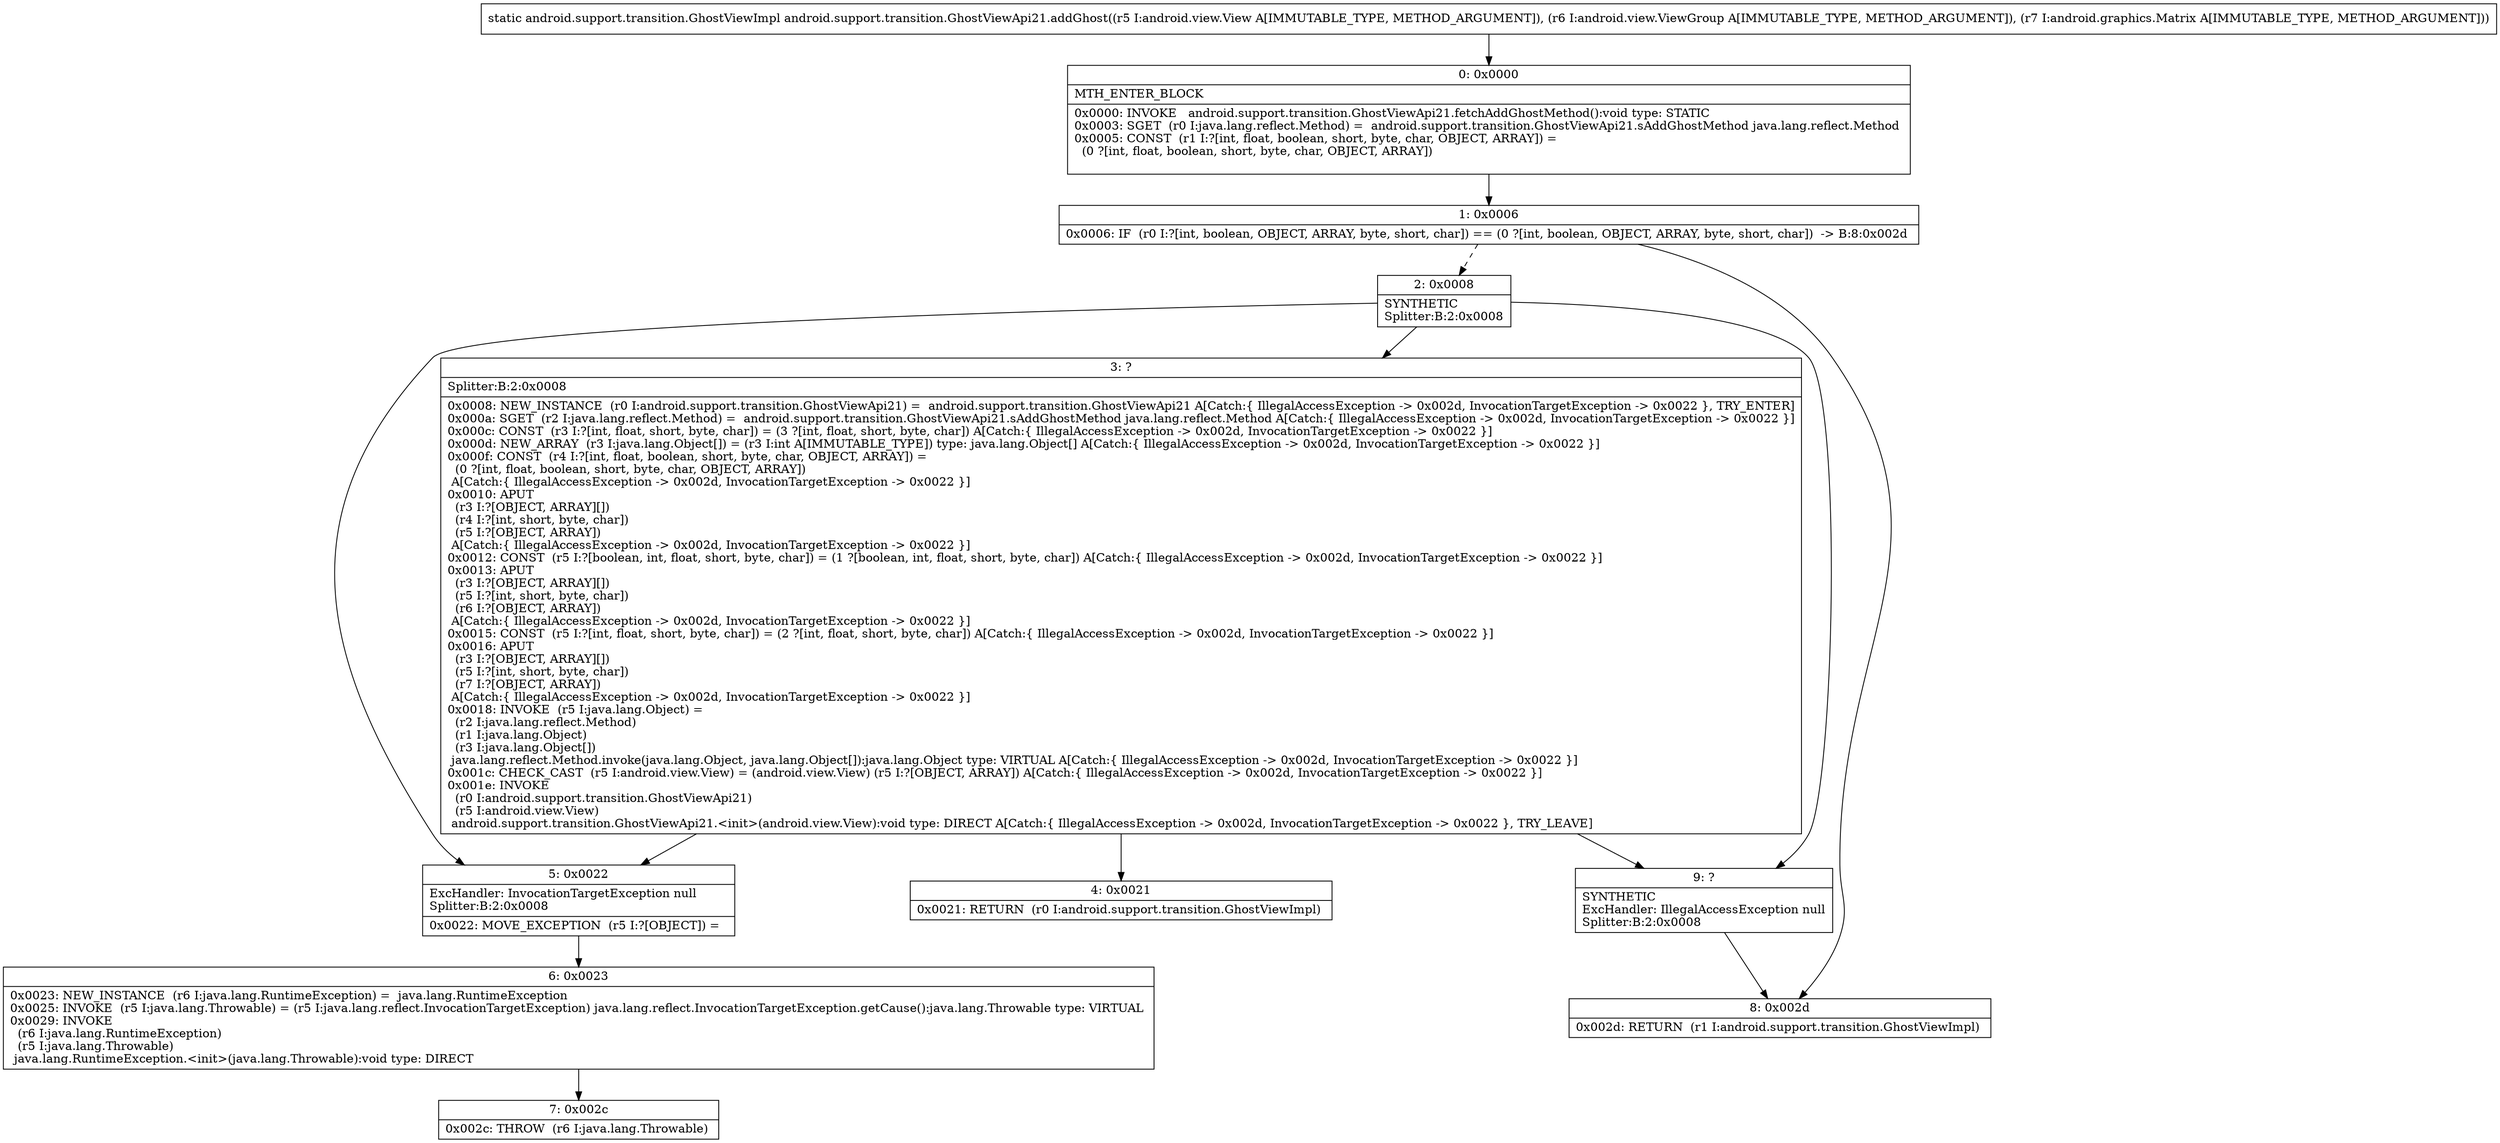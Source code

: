 digraph "CFG forandroid.support.transition.GhostViewApi21.addGhost(Landroid\/view\/View;Landroid\/view\/ViewGroup;Landroid\/graphics\/Matrix;)Landroid\/support\/transition\/GhostViewImpl;" {
Node_0 [shape=record,label="{0\:\ 0x0000|MTH_ENTER_BLOCK\l|0x0000: INVOKE   android.support.transition.GhostViewApi21.fetchAddGhostMethod():void type: STATIC \l0x0003: SGET  (r0 I:java.lang.reflect.Method) =  android.support.transition.GhostViewApi21.sAddGhostMethod java.lang.reflect.Method \l0x0005: CONST  (r1 I:?[int, float, boolean, short, byte, char, OBJECT, ARRAY]) = \l  (0 ?[int, float, boolean, short, byte, char, OBJECT, ARRAY])\l \l}"];
Node_1 [shape=record,label="{1\:\ 0x0006|0x0006: IF  (r0 I:?[int, boolean, OBJECT, ARRAY, byte, short, char]) == (0 ?[int, boolean, OBJECT, ARRAY, byte, short, char])  \-\> B:8:0x002d \l}"];
Node_2 [shape=record,label="{2\:\ 0x0008|SYNTHETIC\lSplitter:B:2:0x0008\l}"];
Node_3 [shape=record,label="{3\:\ ?|Splitter:B:2:0x0008\l|0x0008: NEW_INSTANCE  (r0 I:android.support.transition.GhostViewApi21) =  android.support.transition.GhostViewApi21 A[Catch:\{ IllegalAccessException \-\> 0x002d, InvocationTargetException \-\> 0x0022 \}, TRY_ENTER]\l0x000a: SGET  (r2 I:java.lang.reflect.Method) =  android.support.transition.GhostViewApi21.sAddGhostMethod java.lang.reflect.Method A[Catch:\{ IllegalAccessException \-\> 0x002d, InvocationTargetException \-\> 0x0022 \}]\l0x000c: CONST  (r3 I:?[int, float, short, byte, char]) = (3 ?[int, float, short, byte, char]) A[Catch:\{ IllegalAccessException \-\> 0x002d, InvocationTargetException \-\> 0x0022 \}]\l0x000d: NEW_ARRAY  (r3 I:java.lang.Object[]) = (r3 I:int A[IMMUTABLE_TYPE]) type: java.lang.Object[] A[Catch:\{ IllegalAccessException \-\> 0x002d, InvocationTargetException \-\> 0x0022 \}]\l0x000f: CONST  (r4 I:?[int, float, boolean, short, byte, char, OBJECT, ARRAY]) = \l  (0 ?[int, float, boolean, short, byte, char, OBJECT, ARRAY])\l A[Catch:\{ IllegalAccessException \-\> 0x002d, InvocationTargetException \-\> 0x0022 \}]\l0x0010: APUT  \l  (r3 I:?[OBJECT, ARRAY][])\l  (r4 I:?[int, short, byte, char])\l  (r5 I:?[OBJECT, ARRAY])\l A[Catch:\{ IllegalAccessException \-\> 0x002d, InvocationTargetException \-\> 0x0022 \}]\l0x0012: CONST  (r5 I:?[boolean, int, float, short, byte, char]) = (1 ?[boolean, int, float, short, byte, char]) A[Catch:\{ IllegalAccessException \-\> 0x002d, InvocationTargetException \-\> 0x0022 \}]\l0x0013: APUT  \l  (r3 I:?[OBJECT, ARRAY][])\l  (r5 I:?[int, short, byte, char])\l  (r6 I:?[OBJECT, ARRAY])\l A[Catch:\{ IllegalAccessException \-\> 0x002d, InvocationTargetException \-\> 0x0022 \}]\l0x0015: CONST  (r5 I:?[int, float, short, byte, char]) = (2 ?[int, float, short, byte, char]) A[Catch:\{ IllegalAccessException \-\> 0x002d, InvocationTargetException \-\> 0x0022 \}]\l0x0016: APUT  \l  (r3 I:?[OBJECT, ARRAY][])\l  (r5 I:?[int, short, byte, char])\l  (r7 I:?[OBJECT, ARRAY])\l A[Catch:\{ IllegalAccessException \-\> 0x002d, InvocationTargetException \-\> 0x0022 \}]\l0x0018: INVOKE  (r5 I:java.lang.Object) = \l  (r2 I:java.lang.reflect.Method)\l  (r1 I:java.lang.Object)\l  (r3 I:java.lang.Object[])\l java.lang.reflect.Method.invoke(java.lang.Object, java.lang.Object[]):java.lang.Object type: VIRTUAL A[Catch:\{ IllegalAccessException \-\> 0x002d, InvocationTargetException \-\> 0x0022 \}]\l0x001c: CHECK_CAST  (r5 I:android.view.View) = (android.view.View) (r5 I:?[OBJECT, ARRAY]) A[Catch:\{ IllegalAccessException \-\> 0x002d, InvocationTargetException \-\> 0x0022 \}]\l0x001e: INVOKE  \l  (r0 I:android.support.transition.GhostViewApi21)\l  (r5 I:android.view.View)\l android.support.transition.GhostViewApi21.\<init\>(android.view.View):void type: DIRECT A[Catch:\{ IllegalAccessException \-\> 0x002d, InvocationTargetException \-\> 0x0022 \}, TRY_LEAVE]\l}"];
Node_4 [shape=record,label="{4\:\ 0x0021|0x0021: RETURN  (r0 I:android.support.transition.GhostViewImpl) \l}"];
Node_5 [shape=record,label="{5\:\ 0x0022|ExcHandler: InvocationTargetException null\lSplitter:B:2:0x0008\l|0x0022: MOVE_EXCEPTION  (r5 I:?[OBJECT]) =  \l}"];
Node_6 [shape=record,label="{6\:\ 0x0023|0x0023: NEW_INSTANCE  (r6 I:java.lang.RuntimeException) =  java.lang.RuntimeException \l0x0025: INVOKE  (r5 I:java.lang.Throwable) = (r5 I:java.lang.reflect.InvocationTargetException) java.lang.reflect.InvocationTargetException.getCause():java.lang.Throwable type: VIRTUAL \l0x0029: INVOKE  \l  (r6 I:java.lang.RuntimeException)\l  (r5 I:java.lang.Throwable)\l java.lang.RuntimeException.\<init\>(java.lang.Throwable):void type: DIRECT \l}"];
Node_7 [shape=record,label="{7\:\ 0x002c|0x002c: THROW  (r6 I:java.lang.Throwable) \l}"];
Node_8 [shape=record,label="{8\:\ 0x002d|0x002d: RETURN  (r1 I:android.support.transition.GhostViewImpl) \l}"];
Node_9 [shape=record,label="{9\:\ ?|SYNTHETIC\lExcHandler: IllegalAccessException null\lSplitter:B:2:0x0008\l}"];
MethodNode[shape=record,label="{static android.support.transition.GhostViewImpl android.support.transition.GhostViewApi21.addGhost((r5 I:android.view.View A[IMMUTABLE_TYPE, METHOD_ARGUMENT]), (r6 I:android.view.ViewGroup A[IMMUTABLE_TYPE, METHOD_ARGUMENT]), (r7 I:android.graphics.Matrix A[IMMUTABLE_TYPE, METHOD_ARGUMENT])) }"];
MethodNode -> Node_0;
Node_0 -> Node_1;
Node_1 -> Node_2[style=dashed];
Node_1 -> Node_8;
Node_2 -> Node_3;
Node_2 -> Node_9;
Node_2 -> Node_5;
Node_3 -> Node_4;
Node_3 -> Node_9;
Node_3 -> Node_5;
Node_5 -> Node_6;
Node_6 -> Node_7;
Node_9 -> Node_8;
}

